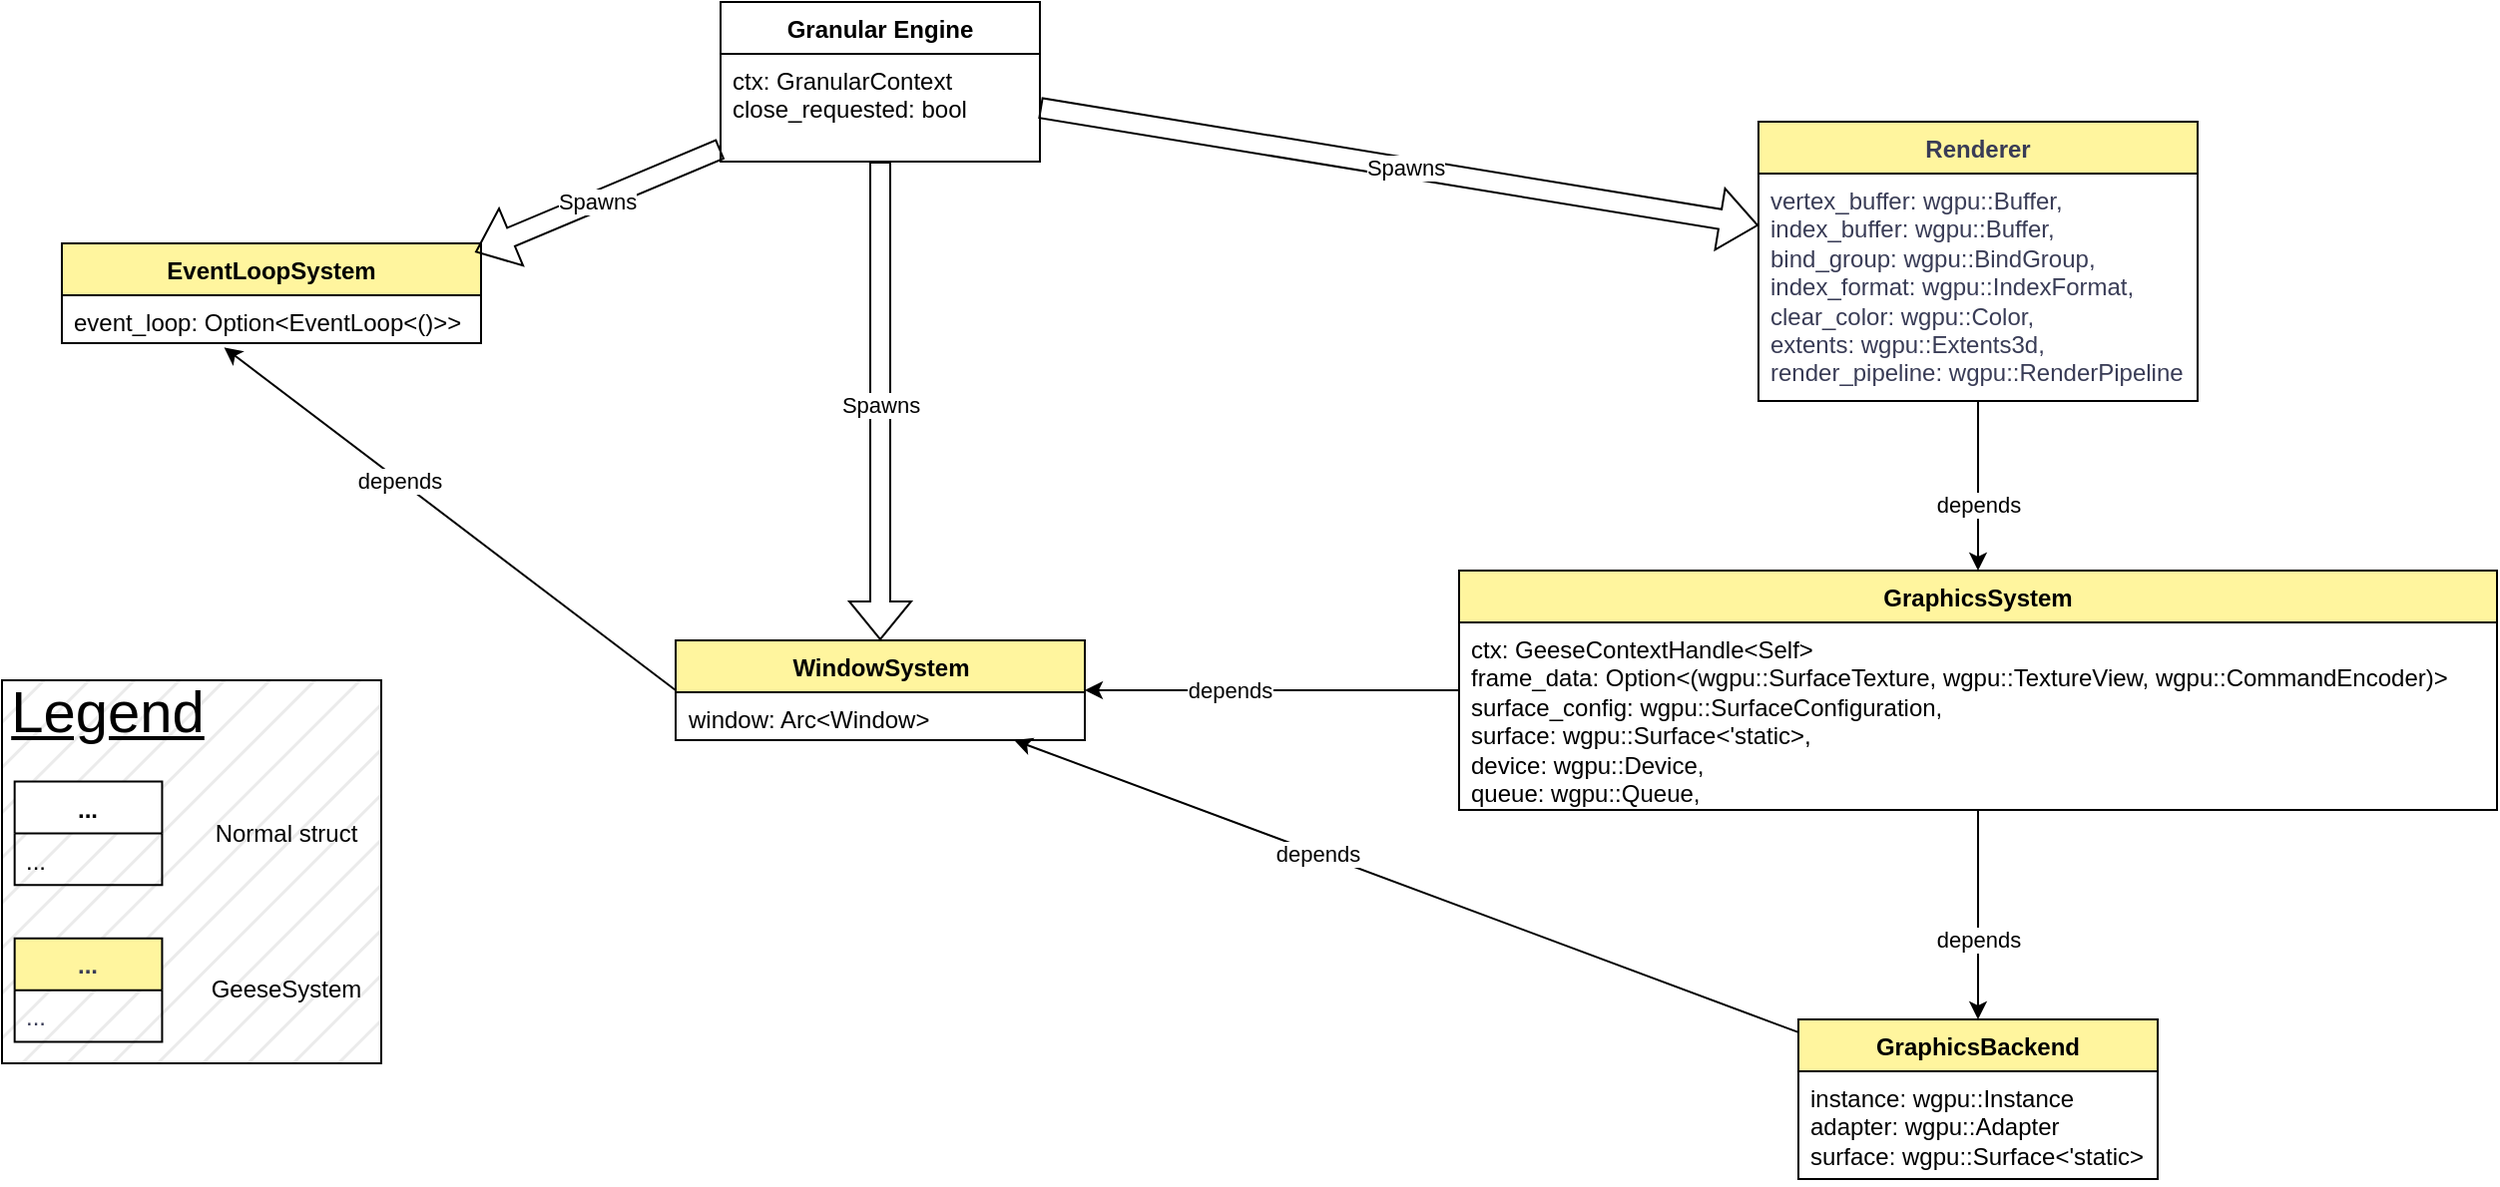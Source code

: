 <mxfile version="22.1.18" type="device">
  <diagram name="Page-1" id="scdSR_qpInPiDmvMLT0b">
    <mxGraphModel dx="534" dy="1464" grid="1" gridSize="10" guides="1" tooltips="1" connect="1" arrows="1" fold="1" page="0" pageScale="1" pageWidth="1654" pageHeight="1169" background="none" math="0" shadow="0">
      <root>
        <mxCell id="0" />
        <mxCell id="1" parent="0" />
        <mxCell id="m9rEDR59P1G20uh2cMed-6" value="GraphicsSystem" style="swimlane;fontStyle=1;align=center;verticalAlign=top;childLayout=stackLayout;horizontal=1;startSize=26;horizontalStack=0;resizeParent=1;resizeParentMax=0;resizeLast=0;collapsible=1;marginBottom=0;whiteSpace=wrap;html=1;labelBackgroundColor=none;gradientDirection=east;fillStyle=solid;fillColor=#FFF59E;" parent="1" vertex="1">
          <mxGeometry x="1210" y="285" width="520" height="120" as="geometry" />
        </mxCell>
        <mxCell id="m9rEDR59P1G20uh2cMed-7" value="ctx: GeeseContextHandle&amp;lt;Self&amp;gt;&lt;br&gt;frame_data: Option&amp;lt;(wgpu::SurfaceTexture, wgpu::TextureView, wgpu::CommandEncoder)&amp;gt;&lt;br&gt;surface_config: wgpu::SurfaceConfiguration,&lt;br&gt;surface: wgpu::Surface&amp;lt;&#39;static&amp;gt;,&lt;br&gt;device: wgpu::Device,&lt;br&gt;queue: wgpu::Queue," style="text;strokeColor=none;fillColor=none;align=left;verticalAlign=top;spacingLeft=4;spacingRight=4;overflow=hidden;rotatable=0;points=[[0,0.5],[1,0.5]];portConstraint=eastwest;whiteSpace=wrap;html=1;labelBackgroundColor=none;" parent="m9rEDR59P1G20uh2cMed-6" vertex="1">
          <mxGeometry y="26" width="520" height="94" as="geometry" />
        </mxCell>
        <mxCell id="m9rEDR59P1G20uh2cMed-10" value="GraphicsBackend" style="swimlane;fontStyle=1;align=center;verticalAlign=top;childLayout=stackLayout;horizontal=1;startSize=26;horizontalStack=0;resizeParent=1;resizeParentMax=0;resizeLast=0;collapsible=1;marginBottom=0;whiteSpace=wrap;html=1;labelBackgroundColor=none;fillColor=#FFF59E;" parent="1" vertex="1">
          <mxGeometry x="1380" y="510" width="180" height="80" as="geometry" />
        </mxCell>
        <mxCell id="m9rEDR59P1G20uh2cMed-11" value="instance: wgpu::Instance&lt;br&gt;adapter: wgpu::Adapter&lt;br&gt;surface: wgpu::Surface&amp;lt;&#39;static&amp;gt;" style="text;strokeColor=none;fillColor=none;align=left;verticalAlign=top;spacingLeft=4;spacingRight=4;overflow=hidden;rotatable=0;points=[[0,0.5],[1,0.5]];portConstraint=eastwest;whiteSpace=wrap;html=1;labelBackgroundColor=none;" parent="m9rEDR59P1G20uh2cMed-10" vertex="1">
          <mxGeometry y="26" width="180" height="54" as="geometry" />
        </mxCell>
        <mxCell id="m9rEDR59P1G20uh2cMed-14" value="WindowSystem" style="swimlane;fontStyle=1;align=center;verticalAlign=top;childLayout=stackLayout;horizontal=1;startSize=26;horizontalStack=0;resizeParent=1;resizeParentMax=0;resizeLast=0;collapsible=1;marginBottom=0;whiteSpace=wrap;html=1;labelBackgroundColor=none;fillColor=#FFF59E;" parent="1" vertex="1">
          <mxGeometry x="817.5" y="320" width="205" height="50" as="geometry" />
        </mxCell>
        <mxCell id="m9rEDR59P1G20uh2cMed-15" value="window: Arc&amp;lt;Window&amp;gt;" style="text;strokeColor=none;fillColor=none;align=left;verticalAlign=top;spacingLeft=4;spacingRight=4;overflow=hidden;rotatable=0;points=[[0,0.5],[1,0.5]];portConstraint=eastwest;whiteSpace=wrap;html=1;labelBackgroundColor=none;" parent="m9rEDR59P1G20uh2cMed-14" vertex="1">
          <mxGeometry y="26" width="205" height="24" as="geometry" />
        </mxCell>
        <mxCell id="m9rEDR59P1G20uh2cMed-33" value="EventLoopSystem" style="swimlane;fontStyle=1;align=center;verticalAlign=top;childLayout=stackLayout;horizontal=1;startSize=26;horizontalStack=0;resizeParent=1;resizeParentMax=0;resizeLast=0;collapsible=1;marginBottom=0;whiteSpace=wrap;html=1;labelBackgroundColor=none;fillColor=#FFF59E;" parent="1" vertex="1">
          <mxGeometry x="510" y="121" width="210" height="50" as="geometry" />
        </mxCell>
        <mxCell id="m9rEDR59P1G20uh2cMed-34" value="event_loop: Option&amp;lt;EventLoop&amp;lt;()&amp;gt;&amp;gt;" style="text;strokeColor=none;fillColor=none;align=left;verticalAlign=top;spacingLeft=4;spacingRight=4;overflow=hidden;rotatable=0;points=[[0,0.5],[1,0.5]];portConstraint=eastwest;whiteSpace=wrap;html=1;labelBackgroundColor=none;" parent="m9rEDR59P1G20uh2cMed-33" vertex="1">
          <mxGeometry y="26" width="210" height="24" as="geometry" />
        </mxCell>
        <mxCell id="m9rEDR59P1G20uh2cMed-36" style="rounded=0;orthogonalLoop=1;jettySize=auto;html=1;exitX=0;exitY=0.5;exitDx=0;exitDy=0;entryX=0.387;entryY=1.091;entryDx=0;entryDy=0;entryPerimeter=0;labelBackgroundColor=none;fontColor=default;" parent="1" source="m9rEDR59P1G20uh2cMed-14" target="m9rEDR59P1G20uh2cMed-34" edge="1">
          <mxGeometry relative="1" as="geometry" />
        </mxCell>
        <mxCell id="wxNGhqYiq1o9LOjUNz23-9" value="depends" style="edgeLabel;html=1;align=center;verticalAlign=middle;resizable=0;points=[];" parent="m9rEDR59P1G20uh2cMed-36" vertex="1" connectable="0">
          <mxGeometry x="0.226" relative="1" as="geometry">
            <mxPoint as="offset" />
          </mxGeometry>
        </mxCell>
        <mxCell id="wxNGhqYiq1o9LOjUNz23-2" value="Granular Engine" style="swimlane;fontStyle=1;align=center;verticalAlign=top;childLayout=stackLayout;horizontal=1;startSize=26;horizontalStack=0;resizeParent=1;resizeParentMax=0;resizeLast=0;collapsible=1;marginBottom=0;whiteSpace=wrap;html=1;labelBackgroundColor=none;" parent="1" vertex="1">
          <mxGeometry x="840" width="160" height="80" as="geometry" />
        </mxCell>
        <mxCell id="wxNGhqYiq1o9LOjUNz23-3" value="ctx: GranularContext&lt;br&gt;close_requested: bool" style="text;strokeColor=none;fillColor=none;align=left;verticalAlign=top;spacingLeft=4;spacingRight=4;overflow=hidden;rotatable=0;points=[[0,0.5],[1,0.5]];portConstraint=eastwest;whiteSpace=wrap;html=1;labelBackgroundColor=none;" parent="wxNGhqYiq1o9LOjUNz23-2" vertex="1">
          <mxGeometry y="26" width="160" height="54" as="geometry" />
        </mxCell>
        <mxCell id="wxNGhqYiq1o9LOjUNz23-4" value="" style="shape=flexArrow;endArrow=classic;html=1;rounded=0;entryX=0.986;entryY=0.088;entryDx=0;entryDy=0;entryPerimeter=0;" parent="1" source="wxNGhqYiq1o9LOjUNz23-2" target="m9rEDR59P1G20uh2cMed-33" edge="1">
          <mxGeometry width="50" height="50" relative="1" as="geometry">
            <mxPoint x="690" y="100" as="sourcePoint" />
            <mxPoint x="740" y="50" as="targetPoint" />
          </mxGeometry>
        </mxCell>
        <mxCell id="wxNGhqYiq1o9LOjUNz23-5" value="Spawns" style="edgeLabel;html=1;align=center;verticalAlign=middle;resizable=0;points=[];" parent="wxNGhqYiq1o9LOjUNz23-4" vertex="1" connectable="0">
          <mxGeometry x="0.017" relative="1" as="geometry">
            <mxPoint as="offset" />
          </mxGeometry>
        </mxCell>
        <mxCell id="wxNGhqYiq1o9LOjUNz23-6" value="" style="shape=flexArrow;endArrow=classic;html=1;rounded=0;" parent="1" source="wxNGhqYiq1o9LOjUNz23-2" target="uEhZtXnlEaebe-SnYs36-4" edge="1">
          <mxGeometry width="50" height="50" relative="1" as="geometry">
            <mxPoint x="865" y="130" as="sourcePoint" />
            <mxPoint x="740" y="187" as="targetPoint" />
          </mxGeometry>
        </mxCell>
        <mxCell id="wxNGhqYiq1o9LOjUNz23-7" value="Spawns" style="edgeLabel;html=1;align=center;verticalAlign=middle;resizable=0;points=[];" parent="wxNGhqYiq1o9LOjUNz23-6" vertex="1" connectable="0">
          <mxGeometry x="0.017" relative="1" as="geometry">
            <mxPoint as="offset" />
          </mxGeometry>
        </mxCell>
        <mxCell id="wxNGhqYiq1o9LOjUNz23-10" value="" style="shape=flexArrow;endArrow=classic;html=1;rounded=0;" parent="1" source="wxNGhqYiq1o9LOjUNz23-2" target="m9rEDR59P1G20uh2cMed-14" edge="1">
          <mxGeometry width="50" height="50" relative="1" as="geometry">
            <mxPoint x="827" y="148" as="sourcePoint" />
            <mxPoint x="869" y="266" as="targetPoint" />
          </mxGeometry>
        </mxCell>
        <mxCell id="wxNGhqYiq1o9LOjUNz23-11" value="Spawns" style="edgeLabel;html=1;align=center;verticalAlign=middle;resizable=0;points=[];" parent="wxNGhqYiq1o9LOjUNz23-10" vertex="1" connectable="0">
          <mxGeometry x="0.017" relative="1" as="geometry">
            <mxPoint as="offset" />
          </mxGeometry>
        </mxCell>
        <mxCell id="wxNGhqYiq1o9LOjUNz23-12" style="rounded=0;orthogonalLoop=1;jettySize=auto;html=1;labelBackgroundColor=none;fontColor=default;" parent="1" source="m9rEDR59P1G20uh2cMed-10" target="m9rEDR59P1G20uh2cMed-14" edge="1">
          <mxGeometry relative="1" as="geometry">
            <mxPoint x="680" y="395" as="sourcePoint" />
            <mxPoint x="640" y="232" as="targetPoint" />
          </mxGeometry>
        </mxCell>
        <mxCell id="wxNGhqYiq1o9LOjUNz23-13" value="depends" style="edgeLabel;html=1;align=center;verticalAlign=middle;resizable=0;points=[];" parent="wxNGhqYiq1o9LOjUNz23-12" vertex="1" connectable="0">
          <mxGeometry x="0.226" relative="1" as="geometry">
            <mxPoint as="offset" />
          </mxGeometry>
        </mxCell>
        <mxCell id="wxNGhqYiq1o9LOjUNz23-14" style="rounded=0;orthogonalLoop=1;jettySize=auto;html=1;labelBackgroundColor=none;fontColor=default;" parent="1" source="m9rEDR59P1G20uh2cMed-6" target="m9rEDR59P1G20uh2cMed-10" edge="1">
          <mxGeometry relative="1" as="geometry">
            <mxPoint x="1325" y="253" as="sourcePoint" />
            <mxPoint x="1130" y="250" as="targetPoint" />
          </mxGeometry>
        </mxCell>
        <mxCell id="wxNGhqYiq1o9LOjUNz23-15" value="depends" style="edgeLabel;html=1;align=center;verticalAlign=middle;resizable=0;points=[];" parent="wxNGhqYiq1o9LOjUNz23-14" vertex="1" connectable="0">
          <mxGeometry x="0.226" relative="1" as="geometry">
            <mxPoint as="offset" />
          </mxGeometry>
        </mxCell>
        <mxCell id="wxNGhqYiq1o9LOjUNz23-16" style="rounded=0;orthogonalLoop=1;jettySize=auto;html=1;labelBackgroundColor=none;fontColor=default;" parent="1" source="m9rEDR59P1G20uh2cMed-6" target="m9rEDR59P1G20uh2cMed-14" edge="1">
          <mxGeometry relative="1" as="geometry">
            <mxPoint x="925" y="330" as="sourcePoint" />
            <mxPoint x="982" y="376" as="targetPoint" />
          </mxGeometry>
        </mxCell>
        <mxCell id="wxNGhqYiq1o9LOjUNz23-17" value="depends" style="edgeLabel;html=1;align=center;verticalAlign=middle;resizable=0;points=[];" parent="wxNGhqYiq1o9LOjUNz23-16" vertex="1" connectable="0">
          <mxGeometry x="0.226" relative="1" as="geometry">
            <mxPoint as="offset" />
          </mxGeometry>
        </mxCell>
        <mxCell id="wxNGhqYiq1o9LOjUNz23-25" value="" style="group;strokeColor=default;fillColor=#EBEBEB;fillStyle=hatch;" parent="1" vertex="1" connectable="0">
          <mxGeometry x="480" y="340" width="190" height="192" as="geometry" />
        </mxCell>
        <mxCell id="wxNGhqYiq1o9LOjUNz23-18" value="..." style="swimlane;fontStyle=1;align=center;verticalAlign=top;childLayout=stackLayout;horizontal=1;startSize=26;horizontalStack=0;resizeParent=1;resizeParentMax=0;resizeLast=0;collapsible=1;marginBottom=0;whiteSpace=wrap;html=1;labelBackgroundColor=none;fillColor=#FFF59E;strokeColor=default;fontColor=#393C56;" parent="wxNGhqYiq1o9LOjUNz23-25" vertex="1">
          <mxGeometry x="6.333" y="129.327" width="73.889" height="51.888" as="geometry" />
        </mxCell>
        <mxCell id="wxNGhqYiq1o9LOjUNz23-19" value="..." style="text;strokeColor=none;fillColor=none;align=left;verticalAlign=top;spacingLeft=4;spacingRight=4;overflow=hidden;rotatable=0;points=[[0,0.5],[1,0.5]];portConstraint=eastwest;whiteSpace=wrap;html=1;labelBackgroundColor=none;fontColor=#393C56;" parent="wxNGhqYiq1o9LOjUNz23-18" vertex="1">
          <mxGeometry y="26" width="73.889" height="25.888" as="geometry" />
        </mxCell>
        <mxCell id="wxNGhqYiq1o9LOjUNz23-20" value="&lt;font style=&quot;font-size: 29px;&quot;&gt;&lt;u&gt;Legend&lt;/u&gt;&lt;/font&gt;" style="text;html=1;strokeColor=none;fillColor=none;align=center;verticalAlign=middle;whiteSpace=wrap;rounded=0;" parent="wxNGhqYiq1o9LOjUNz23-25" vertex="1">
          <mxGeometry width="105.556" height="32.36" as="geometry" />
        </mxCell>
        <mxCell id="wxNGhqYiq1o9LOjUNz23-21" value="GeeseSystem" style="text;html=1;strokeColor=none;fillColor=none;align=center;verticalAlign=middle;whiteSpace=wrap;rounded=0;" parent="wxNGhqYiq1o9LOjUNz23-25" vertex="1">
          <mxGeometry x="95" y="139.094" width="95" height="32.36" as="geometry" />
        </mxCell>
        <mxCell id="wxNGhqYiq1o9LOjUNz23-22" value="..." style="swimlane;fontStyle=1;align=center;verticalAlign=top;childLayout=stackLayout;horizontal=1;startSize=26;horizontalStack=0;resizeParent=1;resizeParentMax=0;resizeLast=0;collapsible=1;marginBottom=0;whiteSpace=wrap;html=1;labelBackgroundColor=none;" parent="wxNGhqYiq1o9LOjUNz23-25" vertex="1">
          <mxGeometry x="6.333" y="50.697" width="73.889" height="51.888" as="geometry" />
        </mxCell>
        <mxCell id="wxNGhqYiq1o9LOjUNz23-23" value="..." style="text;strokeColor=none;fillColor=none;align=left;verticalAlign=top;spacingLeft=4;spacingRight=4;overflow=hidden;rotatable=0;points=[[0,0.5],[1,0.5]];portConstraint=eastwest;whiteSpace=wrap;html=1;labelBackgroundColor=none;" parent="wxNGhqYiq1o9LOjUNz23-22" vertex="1">
          <mxGeometry y="26" width="73.889" height="25.888" as="geometry" />
        </mxCell>
        <mxCell id="wxNGhqYiq1o9LOjUNz23-24" value="Normal struct" style="text;html=1;strokeColor=none;fillColor=none;align=center;verticalAlign=middle;whiteSpace=wrap;rounded=0;" parent="wxNGhqYiq1o9LOjUNz23-25" vertex="1">
          <mxGeometry x="95" y="60.463" width="95" height="32.36" as="geometry" />
        </mxCell>
        <mxCell id="uEhZtXnlEaebe-SnYs36-4" value="Renderer" style="swimlane;fontStyle=1;align=center;verticalAlign=top;childLayout=stackLayout;horizontal=1;startSize=26;horizontalStack=0;resizeParent=1;resizeParentMax=0;resizeLast=0;collapsible=1;marginBottom=0;whiteSpace=wrap;html=1;labelBackgroundColor=none;fillColor=#FFF59E;strokeColor=#000000;fontColor=#393C56;" vertex="1" parent="1">
          <mxGeometry x="1360" y="60" width="220" height="140" as="geometry" />
        </mxCell>
        <mxCell id="uEhZtXnlEaebe-SnYs36-5" value="vertex_buffer: wgpu::Buffer,&lt;br&gt;index_buffer: wgpu::Buffer,&lt;br&gt;bind_group: wgpu::BindGroup,&lt;br&gt;index_format: wgpu::IndexFormat,&lt;br&gt;clear_color: wgpu::Color,&lt;br&gt;extents: wgpu::Extents3d,&lt;br&gt;render_pipeline: wgpu::RenderPipeline" style="text;strokeColor=none;fillColor=none;align=left;verticalAlign=top;spacingLeft=4;spacingRight=4;overflow=hidden;rotatable=0;points=[[0,0.5],[1,0.5]];portConstraint=eastwest;whiteSpace=wrap;html=1;labelBackgroundColor=none;fontColor=#393C56;" vertex="1" parent="uEhZtXnlEaebe-SnYs36-4">
          <mxGeometry y="26" width="220" height="114" as="geometry" />
        </mxCell>
        <mxCell id="uEhZtXnlEaebe-SnYs36-6" style="rounded=0;orthogonalLoop=1;jettySize=auto;html=1;labelBackgroundColor=none;fontColor=default;" edge="1" parent="1" source="uEhZtXnlEaebe-SnYs36-4" target="m9rEDR59P1G20uh2cMed-6">
          <mxGeometry relative="1" as="geometry">
            <mxPoint x="1306" y="440" as="sourcePoint" />
            <mxPoint x="1309" y="570" as="targetPoint" />
          </mxGeometry>
        </mxCell>
        <mxCell id="uEhZtXnlEaebe-SnYs36-7" value="depends" style="edgeLabel;html=1;align=center;verticalAlign=middle;resizable=0;points=[];" vertex="1" connectable="0" parent="uEhZtXnlEaebe-SnYs36-6">
          <mxGeometry x="0.226" relative="1" as="geometry">
            <mxPoint as="offset" />
          </mxGeometry>
        </mxCell>
      </root>
    </mxGraphModel>
  </diagram>
</mxfile>
